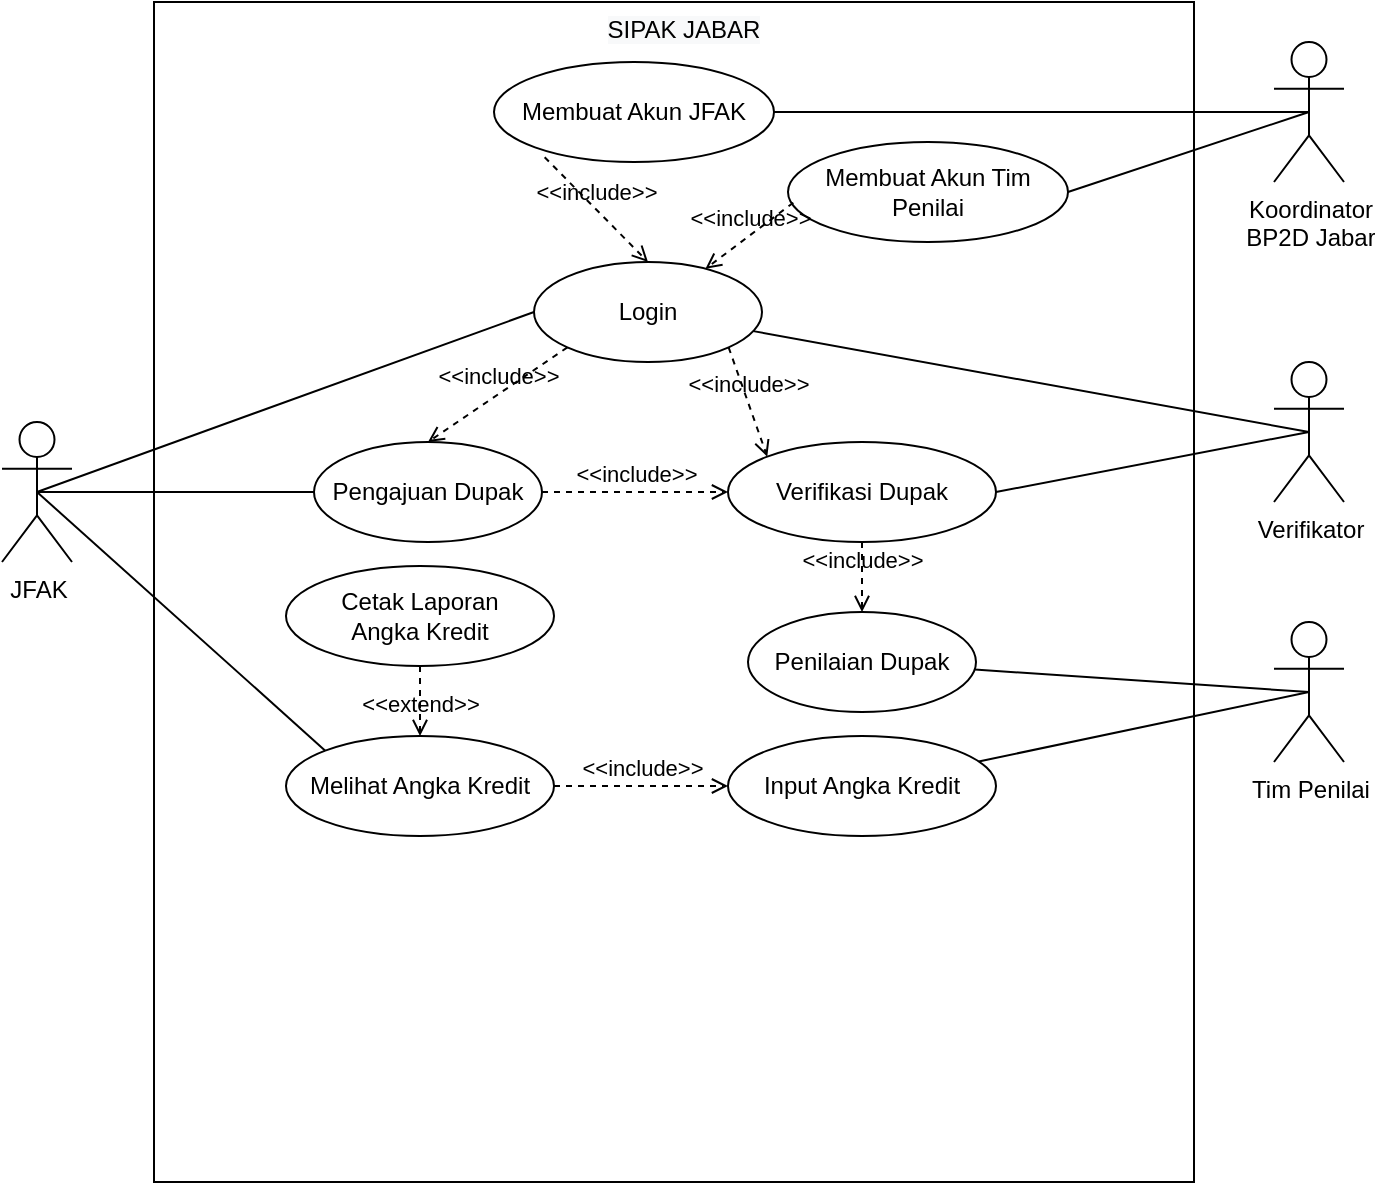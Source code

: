 <mxfile version="16.5.6" type="github">
  <diagram id="brVJHSIh_22UZP63rIWj" name="Page-1">
    <mxGraphModel dx="1055" dy="553" grid="1" gridSize="10" guides="1" tooltips="1" connect="1" arrows="1" fold="1" page="1" pageScale="1" pageWidth="850" pageHeight="1100" math="0" shadow="0">
      <root>
        <mxCell id="0" />
        <mxCell id="1" parent="0" />
        <mxCell id="-eWhun7Y_J__UqD2DUOM-1" value="" style="rounded=0;whiteSpace=wrap;html=1;" parent="1" vertex="1">
          <mxGeometry x="160" y="80" width="520" height="590" as="geometry" />
        </mxCell>
        <mxCell id="fws8fyCeU1E8JUEmyzG6-6" value="Pengajuan Dupak" style="ellipse;whiteSpace=wrap;html=1;" parent="-eWhun7Y_J__UqD2DUOM-1" vertex="1">
          <mxGeometry x="80" y="220" width="114" height="50" as="geometry" />
        </mxCell>
        <mxCell id="fws8fyCeU1E8JUEmyzG6-1" value="Membuat Akun Tim Penilai" style="ellipse;whiteSpace=wrap;html=1;" parent="-eWhun7Y_J__UqD2DUOM-1" vertex="1">
          <mxGeometry x="317" y="70" width="140" height="50" as="geometry" />
        </mxCell>
        <mxCell id="BSZ65BOgL_fXcgfbVmW7-6" value="Verifikasi Dupak" style="ellipse;whiteSpace=wrap;html=1;" vertex="1" parent="-eWhun7Y_J__UqD2DUOM-1">
          <mxGeometry x="287" y="220" width="134" height="50" as="geometry" />
        </mxCell>
        <mxCell id="BSZ65BOgL_fXcgfbVmW7-10" value="&amp;lt;&amp;lt;include&amp;gt;&amp;gt;" style="html=1;verticalAlign=bottom;labelBackgroundColor=none;endArrow=open;endFill=0;dashed=1;rounded=0;entryX=0;entryY=0.5;entryDx=0;entryDy=0;" edge="1" parent="-eWhun7Y_J__UqD2DUOM-1" source="fws8fyCeU1E8JUEmyzG6-6" target="BSZ65BOgL_fXcgfbVmW7-6">
          <mxGeometry width="160" relative="1" as="geometry">
            <mxPoint x="190" y="410" as="sourcePoint" />
            <mxPoint x="350" y="410" as="targetPoint" />
          </mxGeometry>
        </mxCell>
        <mxCell id="fws8fyCeU1E8JUEmyzG6-8" value="Penilaian Dupak" style="ellipse;whiteSpace=wrap;html=1;" parent="-eWhun7Y_J__UqD2DUOM-1" vertex="1">
          <mxGeometry x="297" y="305" width="114" height="50" as="geometry" />
        </mxCell>
        <mxCell id="BSZ65BOgL_fXcgfbVmW7-11" value="&amp;lt;&amp;lt;include&amp;gt;&amp;gt;" style="html=1;verticalAlign=bottom;labelBackgroundColor=none;endArrow=open;endFill=0;dashed=1;rounded=0;entryX=0.5;entryY=0;entryDx=0;entryDy=0;exitX=0.5;exitY=1;exitDx=0;exitDy=0;" edge="1" parent="-eWhun7Y_J__UqD2DUOM-1" source="BSZ65BOgL_fXcgfbVmW7-6" target="fws8fyCeU1E8JUEmyzG6-8">
          <mxGeometry width="160" relative="1" as="geometry">
            <mxPoint x="200.0" y="305" as="sourcePoint" />
            <mxPoint x="330.0" y="305" as="targetPoint" />
            <mxPoint as="offset" />
          </mxGeometry>
        </mxCell>
        <mxCell id="BSZ65BOgL_fXcgfbVmW7-15" value="Login" style="ellipse;whiteSpace=wrap;html=1;" vertex="1" parent="-eWhun7Y_J__UqD2DUOM-1">
          <mxGeometry x="190" y="130" width="114" height="50" as="geometry" />
        </mxCell>
        <mxCell id="BSZ65BOgL_fXcgfbVmW7-16" value="&amp;lt;&amp;lt;include&amp;gt;&amp;gt;" style="html=1;verticalAlign=bottom;labelBackgroundColor=none;endArrow=open;endFill=0;dashed=1;rounded=0;exitX=0.019;exitY=0.607;exitDx=0;exitDy=0;exitPerimeter=0;" edge="1" parent="-eWhun7Y_J__UqD2DUOM-1" source="fws8fyCeU1E8JUEmyzG6-1" target="BSZ65BOgL_fXcgfbVmW7-15">
          <mxGeometry width="160" relative="1" as="geometry">
            <mxPoint x="190" y="220" as="sourcePoint" />
            <mxPoint x="320" y="220" as="targetPoint" />
          </mxGeometry>
        </mxCell>
        <mxCell id="BSZ65BOgL_fXcgfbVmW7-21" value="&amp;lt;&amp;lt;include&amp;gt;&amp;gt;" style="html=1;verticalAlign=bottom;labelBackgroundColor=none;endArrow=open;endFill=0;dashed=1;rounded=0;entryX=0.5;entryY=0;entryDx=0;entryDy=0;exitX=0;exitY=1;exitDx=0;exitDy=0;" edge="1" parent="-eWhun7Y_J__UqD2DUOM-1" source="BSZ65BOgL_fXcgfbVmW7-15" target="fws8fyCeU1E8JUEmyzG6-6">
          <mxGeometry width="160" relative="1" as="geometry">
            <mxPoint x="188" y="290" as="sourcePoint" />
            <mxPoint x="317" y="290" as="targetPoint" />
          </mxGeometry>
        </mxCell>
        <mxCell id="BSZ65BOgL_fXcgfbVmW7-22" value="&amp;lt;&amp;lt;include&amp;gt;&amp;gt;" style="html=1;verticalAlign=bottom;labelBackgroundColor=none;endArrow=open;endFill=0;dashed=1;rounded=0;entryX=0;entryY=0;entryDx=0;entryDy=0;exitX=1;exitY=1;exitDx=0;exitDy=0;" edge="1" parent="-eWhun7Y_J__UqD2DUOM-1" source="BSZ65BOgL_fXcgfbVmW7-15" target="BSZ65BOgL_fXcgfbVmW7-6">
          <mxGeometry width="160" relative="1" as="geometry">
            <mxPoint x="147" y="190" as="sourcePoint" />
            <mxPoint x="147" y="230" as="targetPoint" />
          </mxGeometry>
        </mxCell>
        <mxCell id="BSZ65BOgL_fXcgfbVmW7-8" value="Cetak Laporan&lt;br&gt;Angka Kredit" style="ellipse;whiteSpace=wrap;html=1;" vertex="1" parent="-eWhun7Y_J__UqD2DUOM-1">
          <mxGeometry x="66" y="282" width="134" height="50" as="geometry" />
        </mxCell>
        <mxCell id="BSZ65BOgL_fXcgfbVmW7-3" value="Input Angka Kredit" style="ellipse;whiteSpace=wrap;html=1;" vertex="1" parent="-eWhun7Y_J__UqD2DUOM-1">
          <mxGeometry x="287" y="367" width="134" height="50" as="geometry" />
        </mxCell>
        <mxCell id="-eWhun7Y_J__UqD2DUOM-10" value="Membuat Akun JFAK" style="ellipse;whiteSpace=wrap;html=1;" parent="-eWhun7Y_J__UqD2DUOM-1" vertex="1">
          <mxGeometry x="170" y="30" width="140" height="50" as="geometry" />
        </mxCell>
        <mxCell id="BSZ65BOgL_fXcgfbVmW7-17" value="&amp;lt;&amp;lt;include&amp;gt;&amp;gt;" style="html=1;verticalAlign=bottom;labelBackgroundColor=none;endArrow=open;endFill=0;dashed=1;rounded=0;exitX=0.181;exitY=0.952;exitDx=0;exitDy=0;entryX=0.5;entryY=0;entryDx=0;entryDy=0;exitPerimeter=0;" edge="1" parent="-eWhun7Y_J__UqD2DUOM-1" source="-eWhun7Y_J__UqD2DUOM-10" target="BSZ65BOgL_fXcgfbVmW7-15">
          <mxGeometry width="160" relative="1" as="geometry">
            <mxPoint x="327.66" y="190.35" as="sourcePoint" />
            <mxPoint x="199.876" y="186.649" as="targetPoint" />
          </mxGeometry>
        </mxCell>
        <mxCell id="-eWhun7Y_J__UqD2DUOM-2" value="&lt;span style=&quot;color: rgb(0 , 0 , 0) ; font-family: &amp;#34;helvetica&amp;#34; ; font-size: 12px ; font-style: normal ; font-weight: 400 ; letter-spacing: normal ; text-indent: 0px ; text-transform: none ; word-spacing: 0px ; background-color: rgb(248 , 249 , 250) ; display: inline ; float: none&quot;&gt;SIPAK JABAR&lt;/span&gt;" style="text;whiteSpace=wrap;html=1;align=center;" parent="1" vertex="1">
          <mxGeometry x="375" y="80" width="100" height="30" as="geometry" />
        </mxCell>
        <mxCell id="-eWhun7Y_J__UqD2DUOM-3" value="JFAK" style="shape=umlActor;verticalLabelPosition=bottom;verticalAlign=top;html=1;outlineConnect=0;" parent="1" vertex="1">
          <mxGeometry x="84" y="290" width="35" height="70" as="geometry" />
        </mxCell>
        <mxCell id="-eWhun7Y_J__UqD2DUOM-7" value="Tim Penilai" style="shape=umlActor;verticalLabelPosition=bottom;verticalAlign=top;html=1;outlineConnect=0;" parent="1" vertex="1">
          <mxGeometry x="720" y="390" width="35" height="70" as="geometry" />
        </mxCell>
        <mxCell id="-eWhun7Y_J__UqD2DUOM-9" value="Koordinator&lt;br&gt;BP2D Jabar" style="shape=umlActor;verticalLabelPosition=bottom;verticalAlign=top;html=1;outlineConnect=0;" parent="1" vertex="1">
          <mxGeometry x="720" y="100" width="35" height="70" as="geometry" />
        </mxCell>
        <mxCell id="fws8fyCeU1E8JUEmyzG6-2" value="" style="endArrow=none;html=1;rounded=0;exitX=0.5;exitY=0.5;exitDx=0;exitDy=0;exitPerimeter=0;entryX=1;entryY=0.5;entryDx=0;entryDy=0;" parent="1" source="-eWhun7Y_J__UqD2DUOM-9" target="-eWhun7Y_J__UqD2DUOM-10" edge="1">
          <mxGeometry width="50" height="50" relative="1" as="geometry">
            <mxPoint x="398" y="140" as="sourcePoint" />
            <mxPoint x="448" y="90" as="targetPoint" />
          </mxGeometry>
        </mxCell>
        <mxCell id="fws8fyCeU1E8JUEmyzG6-3" value="" style="endArrow=none;html=1;rounded=0;exitX=0.5;exitY=0.5;exitDx=0;exitDy=0;exitPerimeter=0;entryX=1;entryY=0.5;entryDx=0;entryDy=0;" parent="1" source="-eWhun7Y_J__UqD2DUOM-9" target="fws8fyCeU1E8JUEmyzG6-1" edge="1">
          <mxGeometry width="50" height="50" relative="1" as="geometry">
            <mxPoint x="745.5" y="265" as="sourcePoint" />
            <mxPoint x="498" y="265" as="targetPoint" />
          </mxGeometry>
        </mxCell>
        <mxCell id="fws8fyCeU1E8JUEmyzG6-7" value="" style="endArrow=none;html=1;rounded=0;exitX=0;exitY=0.5;exitDx=0;exitDy=0;entryX=0.5;entryY=0.5;entryDx=0;entryDy=0;entryPerimeter=0;" parent="1" source="fws8fyCeU1E8JUEmyzG6-6" target="-eWhun7Y_J__UqD2DUOM-3" edge="1">
          <mxGeometry width="50" height="50" relative="1" as="geometry">
            <mxPoint x="393" y="375" as="sourcePoint" />
            <mxPoint x="111.5" y="435" as="targetPoint" />
          </mxGeometry>
        </mxCell>
        <mxCell id="fws8fyCeU1E8JUEmyzG6-9" value="" style="endArrow=none;html=1;rounded=0;exitX=0.5;exitY=0.5;exitDx=0;exitDy=0;exitPerimeter=0;" parent="1" source="-eWhun7Y_J__UqD2DUOM-7" target="fws8fyCeU1E8JUEmyzG6-8" edge="1">
          <mxGeometry width="50" height="50" relative="1" as="geometry">
            <mxPoint x="276" y="455" as="sourcePoint" />
            <mxPoint x="111.5" y="435" as="targetPoint" />
          </mxGeometry>
        </mxCell>
        <mxCell id="BSZ65BOgL_fXcgfbVmW7-1" value="Verifikator" style="shape=umlActor;verticalLabelPosition=bottom;verticalAlign=top;html=1;outlineConnect=0;" vertex="1" parent="1">
          <mxGeometry x="720" y="260" width="35" height="70" as="geometry" />
        </mxCell>
        <mxCell id="BSZ65BOgL_fXcgfbVmW7-2" value="Melihat Angka Kredit" style="ellipse;whiteSpace=wrap;html=1;" vertex="1" parent="1">
          <mxGeometry x="226" y="447" width="134" height="50" as="geometry" />
        </mxCell>
        <mxCell id="BSZ65BOgL_fXcgfbVmW7-4" value="" style="endArrow=none;html=1;rounded=0;exitX=0.5;exitY=0.5;exitDx=0;exitDy=0;exitPerimeter=0;" edge="1" parent="1" source="-eWhun7Y_J__UqD2DUOM-7" target="BSZ65BOgL_fXcgfbVmW7-3">
          <mxGeometry width="50" height="50" relative="1" as="geometry">
            <mxPoint x="747.5" y="435" as="sourcePoint" />
            <mxPoint x="605.877" y="397.862" as="targetPoint" />
          </mxGeometry>
        </mxCell>
        <mxCell id="BSZ65BOgL_fXcgfbVmW7-5" value="" style="endArrow=none;html=1;rounded=0;exitX=0;exitY=0;exitDx=0;exitDy=0;entryX=0.5;entryY=0.5;entryDx=0;entryDy=0;entryPerimeter=0;" edge="1" parent="1" source="BSZ65BOgL_fXcgfbVmW7-2" target="-eWhun7Y_J__UqD2DUOM-3">
          <mxGeometry width="50" height="50" relative="1" as="geometry">
            <mxPoint x="246" y="385" as="sourcePoint" />
            <mxPoint x="111.5" y="435" as="targetPoint" />
          </mxGeometry>
        </mxCell>
        <mxCell id="BSZ65BOgL_fXcgfbVmW7-7" value="" style="endArrow=none;html=1;rounded=0;exitX=0.5;exitY=0.5;exitDx=0;exitDy=0;exitPerimeter=0;entryX=1;entryY=0.5;entryDx=0;entryDy=0;" edge="1" parent="1" source="BSZ65BOgL_fXcgfbVmW7-1" target="BSZ65BOgL_fXcgfbVmW7-6">
          <mxGeometry width="50" height="50" relative="1" as="geometry">
            <mxPoint x="747.5" y="255" as="sourcePoint" />
            <mxPoint x="545.671" y="286.581" as="targetPoint" />
          </mxGeometry>
        </mxCell>
        <mxCell id="BSZ65BOgL_fXcgfbVmW7-9" value="&amp;lt;&amp;lt;extend&amp;gt;&amp;gt;" style="html=1;verticalAlign=bottom;labelBackgroundColor=none;endArrow=open;endFill=0;dashed=1;rounded=0;" edge="1" parent="1" source="BSZ65BOgL_fXcgfbVmW7-8" target="BSZ65BOgL_fXcgfbVmW7-2">
          <mxGeometry x="0.6" width="160" relative="1" as="geometry">
            <mxPoint x="293" y="410" as="sourcePoint" />
            <mxPoint x="500" y="650" as="targetPoint" />
            <mxPoint as="offset" />
          </mxGeometry>
        </mxCell>
        <mxCell id="BSZ65BOgL_fXcgfbVmW7-13" value="&amp;lt;&amp;lt;include&amp;gt;&amp;gt;" style="html=1;verticalAlign=bottom;labelBackgroundColor=none;endArrow=open;endFill=0;dashed=1;rounded=0;entryX=0;entryY=0.5;entryDx=0;entryDy=0;" edge="1" parent="1" source="BSZ65BOgL_fXcgfbVmW7-2" target="BSZ65BOgL_fXcgfbVmW7-3">
          <mxGeometry width="160" relative="1" as="geometry">
            <mxPoint x="360" y="385" as="sourcePoint" />
            <mxPoint x="490" y="385" as="targetPoint" />
          </mxGeometry>
        </mxCell>
        <mxCell id="BSZ65BOgL_fXcgfbVmW7-18" value="" style="endArrow=none;html=1;rounded=0;entryX=0.5;entryY=0.5;entryDx=0;entryDy=0;entryPerimeter=0;exitX=0;exitY=0.5;exitDx=0;exitDy=0;" edge="1" parent="1" source="BSZ65BOgL_fXcgfbVmW7-15" target="-eWhun7Y_J__UqD2DUOM-3">
          <mxGeometry width="50" height="50" relative="1" as="geometry">
            <mxPoint x="296.543" y="402.611" as="sourcePoint" />
            <mxPoint x="111.5" y="435" as="targetPoint" />
          </mxGeometry>
        </mxCell>
        <mxCell id="BSZ65BOgL_fXcgfbVmW7-20" value="" style="endArrow=none;html=1;rounded=0;exitX=0.5;exitY=0.5;exitDx=0;exitDy=0;exitPerimeter=0;" edge="1" parent="1" source="BSZ65BOgL_fXcgfbVmW7-1" target="BSZ65BOgL_fXcgfbVmW7-15">
          <mxGeometry width="50" height="50" relative="1" as="geometry">
            <mxPoint x="740" y="420" as="sourcePoint" />
            <mxPoint x="111.5" y="335" as="targetPoint" />
          </mxGeometry>
        </mxCell>
      </root>
    </mxGraphModel>
  </diagram>
</mxfile>
